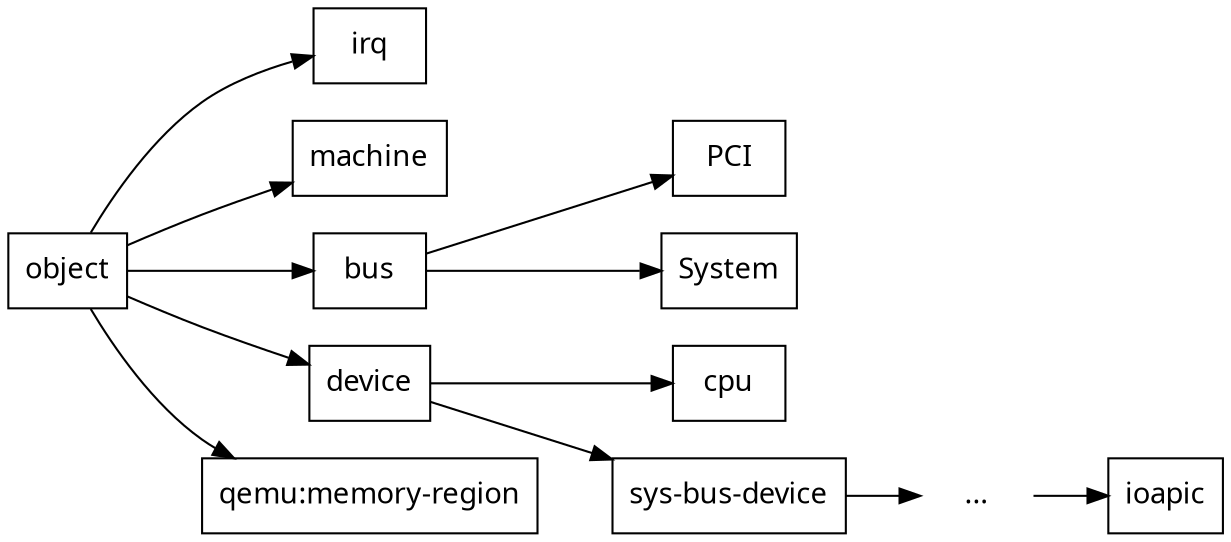 digraph QOM {
	graph [rankdir=LR]
	node [fontname=Momospace shape=polygon]
	edge [style=filled]
	object;
	object -> irq;
	object -> machine;
	object -> bus;
	bus->PCI;
	bus->System;
	object -> device;
	device -> cpu;
	sbd[label="sys-bus-device"];
	dots[label="..." shape=none]
	dots->ioapic;
	sbd->dots;
	device -> sbd;
	mem[label="qemu:memory-region"]
	object -> mem;
}
